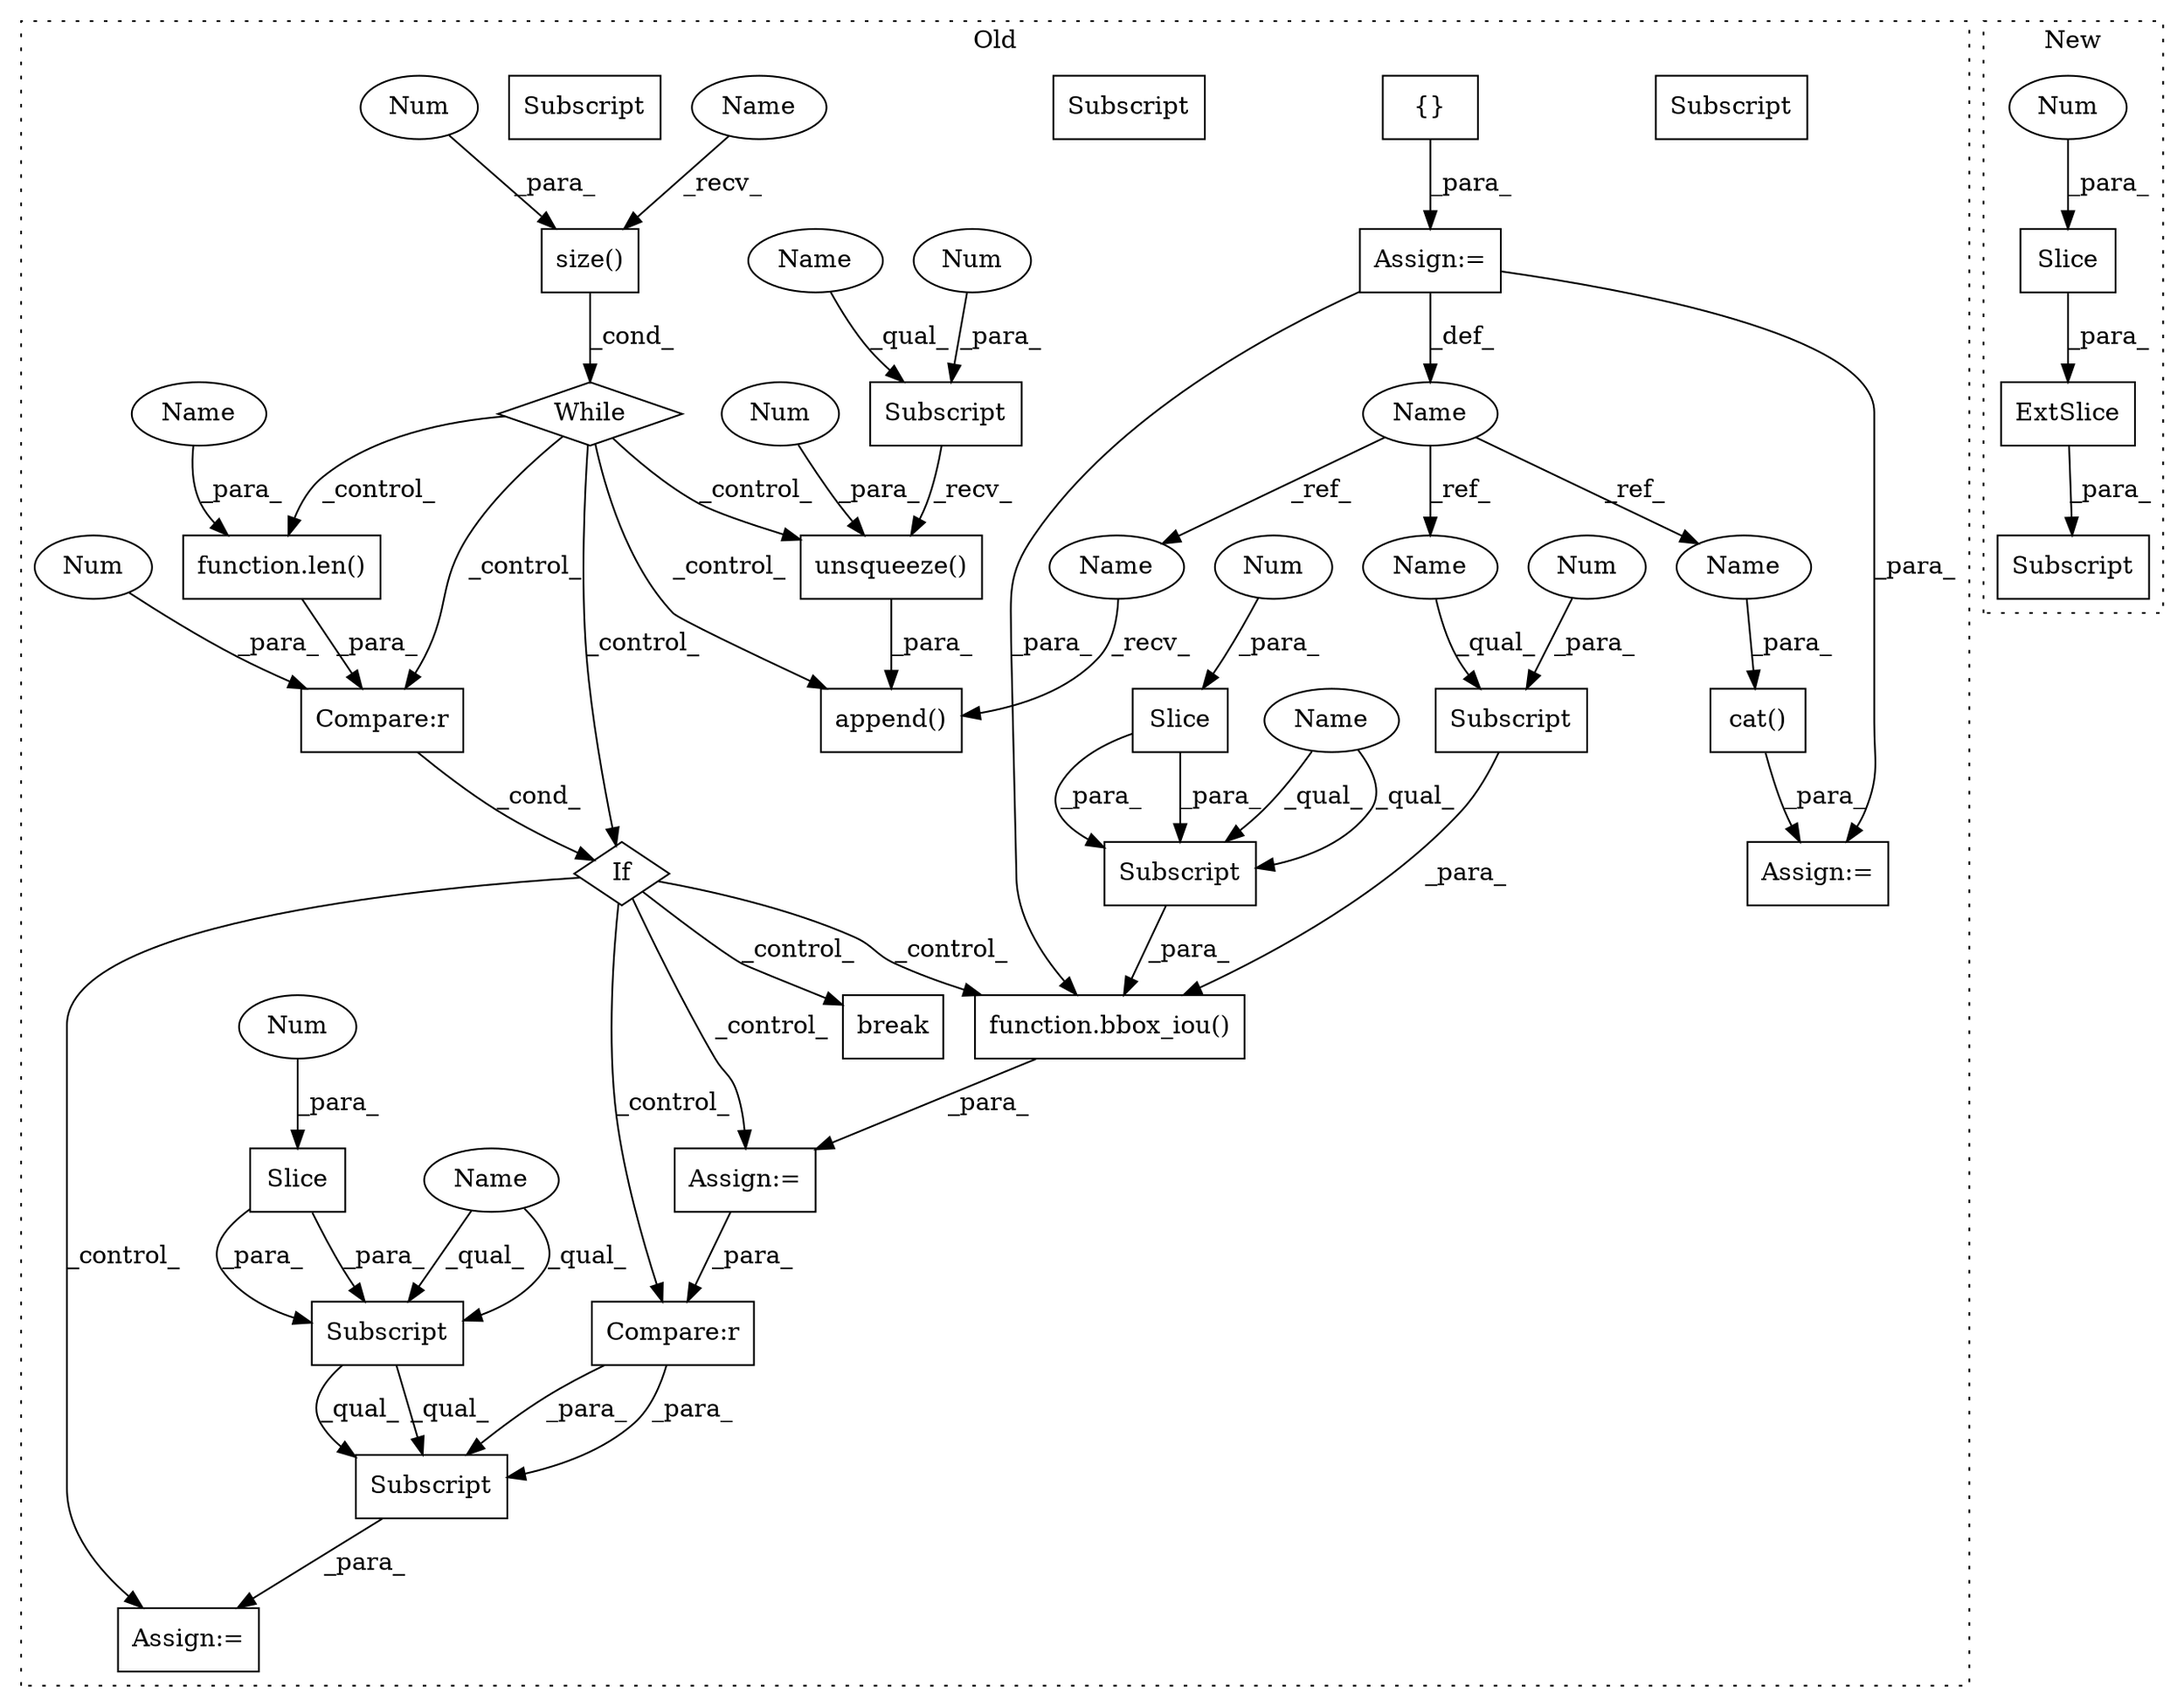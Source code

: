 digraph G {
subgraph cluster0 {
1 [label="While" a="52" s="6861,6891" l="6,85" shape="diamond"];
6 [label="Assign:=" a="68" s="7211" l="3" shape="box"];
7 [label="break" a="94" s="7099" l="5" shape="box"];
8 [label="append()" a="75" s="6976,7030" l="22,1" shape="box"];
9 [label="Assign:=" a="68" s="7125" l="3" shape="box"];
10 [label="size()" a="75" s="6867,6890" l="22,1" shape="box"];
11 [label="If" a="96" s="7048" l="3" shape="diamond"];
12 [label="Subscript" a="63" s="7214,0" l="38,0" shape="box"];
13 [label="{}" a="59" s="6846,6846" l="2,1" shape="box"];
14 [label="Subscript" a="63" s="7137,0" l="18,0" shape="box"];
15 [label="Num" a="76" s="7152" l="2" shape="ellipse"];
16 [label="Subscript" a="63" s="7214,0" l="20,0" shape="box"];
17 [label="Num" a="76" s="6889" l="1" shape="ellipse"];
18 [label="Subscript" a="63" s="7157,0" l="20,0" shape="box"];
19 [label="function.len()" a="75" s="7051,7071" l="4,1" shape="box"];
20 [label="Compare:r" a="40" s="7051" l="26" shape="box"];
21 [label="Num" a="76" s="7076" l="1" shape="ellipse"];
22 [label="Compare:r" a="40" s="7235" l="16" shape="box"];
23 [label="Slice" a="80" s="7174" l="2" shape="box"];
24 [label="Num" a="76" s="7174" l="1" shape="ellipse"];
25 [label="Slice" a="80" s="7231" l="2" shape="box"];
26 [label="Num" a="76" s="7231" l="1" shape="ellipse"];
27 [label="Name" a="87" s="6829" l="14" shape="ellipse"];
28 [label="cat()" a="75" s="7299,7323" l="10,1" shape="box"];
29 [label="unsqueeze()" a="75" s="6998,7029" l="30,1" shape="box"];
30 [label="Num" a="76" s="7028" l="1" shape="ellipse"];
31 [label="function.bbox_iou()" a="75" s="7128,7177" l="9,1" shape="box"];
32 [label="Assign:=" a="68" s="7296" l="3" shape="box"];
33 [label="Assign:=" a="68" s="6843" l="3" shape="box"];
34 [label="Subscript" a="63" s="6998,0" l="19,0" shape="box"];
35 [label="Num" a="76" s="7015" l="1" shape="ellipse"];
36 [label="Name" a="87" s="7055" l="16" shape="ellipse"];
37 [label="Name" a="87" s="7157" l="16" shape="ellipse"];
38 [label="Name" a="87" s="7214" l="16" shape="ellipse"];
39 [label="Name" a="87" s="6867" l="16" shape="ellipse"];
40 [label="Subscript" a="63" s="7214,0" l="20,0" shape="box"];
41 [label="Subscript" a="63" s="7214,0" l="38,0" shape="box"];
42 [label="Subscript" a="63" s="7157,0" l="20,0" shape="box"];
43 [label="Name" a="87" s="6998" l="16" shape="ellipse"];
44 [label="Name" a="87" s="7309" l="14" shape="ellipse"];
45 [label="Name" a="87" s="6976" l="14" shape="ellipse"];
46 [label="Name" a="87" s="7137" l="14" shape="ellipse"];
label = "Old";
style="dotted";
}
subgraph cluster1 {
2 [label="ExtSlice" a="85" s="6884" l="16" shape="box"];
3 [label="Subscript" a="63" s="6884,0" l="23,0" shape="box"];
4 [label="Slice" a="80" s="6904" l="1" shape="box"];
5 [label="Num" a="76" s="6905" l="1" shape="ellipse"];
label = "New";
style="dotted";
}
1 -> 19 [label="_control_"];
1 -> 29 [label="_control_"];
1 -> 8 [label="_control_"];
1 -> 20 [label="_control_"];
1 -> 11 [label="_control_"];
2 -> 3 [label="_para_"];
4 -> 2 [label="_para_"];
5 -> 4 [label="_para_"];
9 -> 22 [label="_para_"];
10 -> 1 [label="_cond_"];
11 -> 7 [label="_control_"];
11 -> 22 [label="_control_"];
11 -> 6 [label="_control_"];
11 -> 9 [label="_control_"];
11 -> 31 [label="_control_"];
13 -> 33 [label="_para_"];
14 -> 31 [label="_para_"];
15 -> 14 [label="_para_"];
17 -> 10 [label="_para_"];
19 -> 20 [label="_para_"];
20 -> 11 [label="_cond_"];
21 -> 20 [label="_para_"];
22 -> 41 [label="_para_"];
22 -> 41 [label="_para_"];
23 -> 42 [label="_para_"];
23 -> 42 [label="_para_"];
24 -> 23 [label="_para_"];
25 -> 40 [label="_para_"];
25 -> 40 [label="_para_"];
26 -> 25 [label="_para_"];
27 -> 44 [label="_ref_"];
27 -> 45 [label="_ref_"];
27 -> 46 [label="_ref_"];
28 -> 32 [label="_para_"];
29 -> 8 [label="_para_"];
30 -> 29 [label="_para_"];
31 -> 9 [label="_para_"];
33 -> 27 [label="_def_"];
33 -> 31 [label="_para_"];
33 -> 32 [label="_para_"];
34 -> 29 [label="_recv_"];
35 -> 34 [label="_para_"];
36 -> 19 [label="_para_"];
37 -> 42 [label="_qual_"];
37 -> 42 [label="_qual_"];
38 -> 40 [label="_qual_"];
38 -> 40 [label="_qual_"];
39 -> 10 [label="_recv_"];
40 -> 41 [label="_qual_"];
40 -> 41 [label="_qual_"];
41 -> 6 [label="_para_"];
42 -> 31 [label="_para_"];
43 -> 34 [label="_qual_"];
44 -> 28 [label="_para_"];
45 -> 8 [label="_recv_"];
46 -> 14 [label="_qual_"];
}